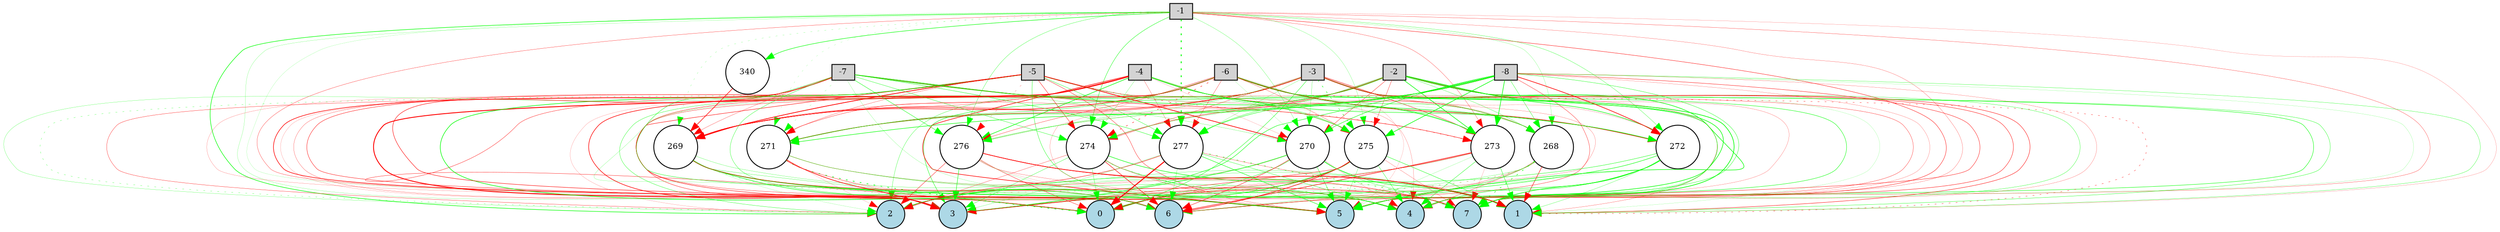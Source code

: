 digraph {
	node [fontsize=9 height=0.2 shape=circle width=0.2]
	-1 [fillcolor=lightgray shape=box style=filled]
	-2 [fillcolor=lightgray shape=box style=filled]
	-3 [fillcolor=lightgray shape=box style=filled]
	-4 [fillcolor=lightgray shape=box style=filled]
	-5 [fillcolor=lightgray shape=box style=filled]
	-6 [fillcolor=lightgray shape=box style=filled]
	-7 [fillcolor=lightgray shape=box style=filled]
	-8 [fillcolor=lightgray shape=box style=filled]
	0 [fillcolor=lightblue style=filled]
	1 [fillcolor=lightblue style=filled]
	2 [fillcolor=lightblue style=filled]
	3 [fillcolor=lightblue style=filled]
	4 [fillcolor=lightblue style=filled]
	5 [fillcolor=lightblue style=filled]
	6 [fillcolor=lightblue style=filled]
	7 [fillcolor=lightblue style=filled]
	268 [fillcolor=white style=filled]
	269 [fillcolor=white style=filled]
	270 [fillcolor=white style=filled]
	271 [fillcolor=white style=filled]
	272 [fillcolor=white style=filled]
	273 [fillcolor=white style=filled]
	274 [fillcolor=white style=filled]
	275 [fillcolor=white style=filled]
	276 [fillcolor=white style=filled]
	277 [fillcolor=white style=filled]
	340 [fillcolor=white style=filled]
	-1 -> 268 [color=green penwidth=0.15723934727257938 style=solid]
	-1 -> 269 [color=green penwidth=0.1545550558227865 style=dotted]
	-1 -> 270 [color=green penwidth=0.20694435614112217 style=solid]
	-1 -> 271 [color=green penwidth=0.11469453893593048 style=dotted]
	-1 -> 272 [color=green penwidth=0.2588810645124991 style=solid]
	-1 -> 273 [color=red penwidth=0.24035169197595607 style=solid]
	-1 -> 274 [color=green penwidth=0.38931163431881033 style=solid]
	-1 -> 275 [color=green penwidth=0.17537104975446244 style=solid]
	-1 -> 276 [color=green penwidth=0.2653859376504829 style=solid]
	-1 -> 277 [color=green penwidth=1.0759031908584098 style=dotted]
	-2 -> 268 [color=green penwidth=0.2449432948007005 style=solid]
	-2 -> 269 [color=red penwidth=0.2401114272731982 style=solid]
	-2 -> 270 [color=red penwidth=0.33294039995922486 style=solid]
	-2 -> 271 [color=green penwidth=0.5331932806651469 style=solid]
	-2 -> 272 [color=green penwidth=0.552156722545609 style=solid]
	-2 -> 273 [color=green penwidth=0.613559258676247 style=solid]
	-2 -> 274 [color=red penwidth=0.41968147715294224 style=solid]
	-2 -> 275 [color=red penwidth=0.30285673498473964 style=solid]
	-2 -> 276 [color=red penwidth=0.10062127441009439 style=solid]
	-2 -> 277 [color=green penwidth=0.340374428521586 style=solid]
	-3 -> 268 [color=red penwidth=0.13855165680190085 style=solid]
	-3 -> 269 [color=red penwidth=0.512191185126496 style=solid]
	-3 -> 270 [color=green penwidth=0.20979605646019184 style=solid]
	-3 -> 271 [color=red penwidth=0.4520011634685759 style=solid]
	-3 -> 272 [color=red penwidth=0.14806511862144525 style=solid]
	-3 -> 273 [color=red penwidth=0.3785956736638738 style=solid]
	-3 -> 274 [color=red penwidth=0.2643296383926391 style=solid]
	-3 -> 275 [color=green penwidth=0.49909972411825476 style=dotted]
	-3 -> 276 [color=green penwidth=0.2385714266558465 style=solid]
	-3 -> 277 [color=green penwidth=0.17626582519460243 style=solid]
	-4 -> 268 [color=red penwidth=0.41376200296243215 style=solid]
	-4 -> 269 [color=red penwidth=0.2613773149875293 style=solid]
	-4 -> 270 [color=red penwidth=0.11571655005459451 style=solid]
	-4 -> 271 [color=red penwidth=0.31389534137850733 style=solid]
	-4 -> 272 [color=green penwidth=0.47887238631572815 style=solid]
	-4 -> 273 [color=green penwidth=0.4564430935427928 style=solid]
	-4 -> 274 [color=green penwidth=0.1892180592907997 style=solid]
	-4 -> 275 [color=green penwidth=0.30012286418816286 style=solid]
	-4 -> 276 [color=green penwidth=0.5958304612304577 style=solid]
	-4 -> 277 [color=red penwidth=0.21892413450473602 style=solid]
	-5 -> 268 [color=green penwidth=0.1512430374413622 style=solid]
	-5 -> 269 [color=red penwidth=0.8113801933470134 style=solid]
	-5 -> 270 [color=red penwidth=0.7615170123575704 style=solid]
	-5 -> 271 [color=red penwidth=0.24021410952709474 style=solid]
	-5 -> 272 [color=green penwidth=0.11055612830319524 style=solid]
	-5 -> 273 [color=red penwidth=0.2747074259197374 style=dotted]
	-5 -> 274 [color=red penwidth=0.39055896724811934 style=solid]
	-5 -> 275 [color=red penwidth=0.17599184663923478 style=solid]
	-5 -> 276 [color=red penwidth=0.19513554955788204 style=dotted]
	-5 -> 277 [color=green penwidth=0.3149088106206982 style=solid]
	-6 -> 268 [color=green penwidth=0.3632784660758228 style=solid]
	-6 -> 269 [color=red penwidth=0.5958289826476347 style=solid]
	-6 -> 270 [color=green penwidth=0.10833646424377792 style=solid]
	-6 -> 271 [color=green penwidth=0.351910571922317 style=solid]
	-6 -> 272 [color=red penwidth=0.6008944704222404 style=solid]
	-6 -> 273 [color=green penwidth=0.3900515457616739 style=solid]
	-6 -> 274 [color=red penwidth=0.4654797100040067 style=dotted]
	-6 -> 275 [color=red penwidth=0.23247639002458836 style=solid]
	-6 -> 276 [color=red penwidth=0.2866525693283984 style=solid]
	-6 -> 277 [color=red penwidth=0.26203454536439624 style=solid]
	-7 -> 268 [color=green penwidth=0.11824722788748228 style=solid]
	-7 -> 269 [color=red penwidth=0.22510617302258404 style=solid]
	-7 -> 270 [color=green penwidth=0.1978424816236744 style=solid]
	-7 -> 271 [color=green penwidth=0.15772678130954215 style=dotted]
	-7 -> 272 [color=green penwidth=0.557334043699873 style=solid]
	-7 -> 273 [color=red penwidth=0.455775929243578 style=solid]
	-7 -> 274 [color=green penwidth=0.3217938139639178 style=solid]
	-7 -> 275 [color=green penwidth=0.42707244497139096 style=solid]
	-7 -> 276 [color=green penwidth=0.4011828229771357 style=solid]
	-7 -> 277 [color=green penwidth=0.36846039875610037 style=solid]
	-8 -> 268 [color=green penwidth=0.31592866928325836 style=solid]
	-8 -> 269 [color=red penwidth=0.24800352248358876 style=solid]
	-8 -> 270 [color=green penwidth=0.4615539997574085 style=solid]
	-8 -> 271 [color=green penwidth=0.5491045639927863 style=solid]
	-8 -> 272 [color=red penwidth=0.6797146755792466 style=solid]
	-8 -> 273 [color=green penwidth=0.634053857505453 style=solid]
	-8 -> 274 [color=green penwidth=0.24313722450188446 style=solid]
	-8 -> 275 [color=green penwidth=0.62712365993245 style=solid]
	-8 -> 276 [color=green penwidth=0.3084592135295386 style=solid]
	-8 -> 277 [color=green penwidth=0.4338486709734879 style=solid]
	268 -> 0 [color=red penwidth=0.2357244165096832 style=solid]
	268 -> 1 [color=red penwidth=0.4908447577453372 style=solid]
	268 -> 2 [color=red penwidth=0.17713153314681235 style=dotted]
	268 -> 3 [color=green penwidth=0.16771712116783122 style=dotted]
	268 -> 4 [color=red penwidth=0.281950689618522 style=solid]
	268 -> 5 [color=green penwidth=0.32397349819835697 style=solid]
	268 -> 6 [color=green penwidth=0.20197963982468176 style=solid]
	268 -> 7 [color=green penwidth=0.5593379361864169 style=dotted]
	269 -> 0 [color=green penwidth=0.24462307780894507 style=solid]
	269 -> 1 [color=green penwidth=0.21331787541818162 style=solid]
	269 -> 2 [color=green penwidth=0.12409291136747395 style=solid]
	269 -> 3 [color=green penwidth=0.19630590710397672 style=dotted]
	269 -> 4 [color=green penwidth=0.15493995477186778 style=solid]
	269 -> 5 [color=green penwidth=0.9094539112696152 style=solid]
	269 -> 6 [color=green penwidth=0.5334388512028612 style=solid]
	269 -> 7 [color=red penwidth=0.4747184987856795 style=solid]
	270 -> 0 [color=green penwidth=0.3531382129393421 style=solid]
	270 -> 1 [color=green penwidth=0.5211131358485551 style=solid]
	270 -> 2 [color=red penwidth=0.13145023511483994 style=solid]
	270 -> 3 [color=green penwidth=0.6199407482593842 style=solid]
	270 -> 4 [color=red penwidth=0.14126952490532196 style=solid]
	270 -> 5 [color=green penwidth=0.3547359368169034 style=solid]
	270 -> 6 [color=red penwidth=0.41658750630584973 style=solid]
	270 -> 7 [color=green penwidth=0.26879656630596516 style=solid]
	271 -> 0 [color=green penwidth=0.6680168399157168 style=dotted]
	271 -> 1 [color=green penwidth=0.22497036622211775 style=solid]
	271 -> 2 [color=red penwidth=0.1088687953416913 style=solid]
	271 -> 3 [color=red penwidth=0.6871165614071546 style=solid]
	271 -> 4 [color=green penwidth=0.28390831445557996 style=solid]
	271 -> 5 [color=red penwidth=0.19168795588059134 style=solid]
	271 -> 6 [color=red penwidth=0.17356014929452673 style=solid]
	271 -> 7 [color=red penwidth=0.1476489129511361 style=solid]
	272 -> 0 [color=green penwidth=0.13132005387650394 style=solid]
	272 -> 1 [color=green penwidth=0.23079959524610497 style=solid]
	272 -> 2 [color=green penwidth=0.3878899936784199 style=solid]
	272 -> 3 [color=green penwidth=0.46001980549582944 style=solid]
	272 -> 4 [color=green penwidth=0.4331703417196868 style=solid]
	272 -> 5 [color=green penwidth=0.3962961890420542 style=solid]
	272 -> 6 [color=green penwidth=0.10147764539265271 style=solid]
	272 -> 7 [color=green penwidth=0.618451302903173 style=solid]
	273 -> 0 [color=red penwidth=0.19398128340675608 style=solid]
	273 -> 1 [color=green penwidth=0.3645599050579078 style=solid]
	273 -> 2 [color=green penwidth=0.12435067104386849 style=solid]
	273 -> 3 [color=red penwidth=0.37368768701823296 style=solid]
	273 -> 4 [color=green penwidth=0.3566022183197336 style=solid]
	273 -> 5 [color=green penwidth=0.14061842263640512 style=solid]
	273 -> 6 [color=red penwidth=0.5770547536791769 style=solid]
	273 -> 7 [color=red penwidth=0.13103525589547974 style=solid]
	274 -> 0 [color=green penwidth=0.2631700376200804 style=solid]
	274 -> 1 [color=green penwidth=0.5465572931522162 style=solid]
	274 -> 2 [color=red penwidth=0.235568975989024 style=solid]
	274 -> 3 [color=green penwidth=0.27941707414516354 style=solid]
	274 -> 4 [color=green penwidth=0.37342028550081485 style=solid]
	274 -> 5 [color=red penwidth=0.22661179047962987 style=solid]
	274 -> 6 [color=red penwidth=0.525558145479817 style=solid]
	274 -> 7 [color=green penwidth=0.3256967056164821 style=dotted]
	275 -> 0 [color=red penwidth=0.4440828945845088 style=solid]
	275 -> 1 [color=green penwidth=0.39297261937056094 style=solid]
	275 -> 2 [color=green penwidth=0.6042399227957881 style=solid]
	275 -> 3 [color=red penwidth=0.38746130748651764 style=solid]
	275 -> 4 [color=green penwidth=0.32610402766539526 style=solid]
	275 -> 5 [color=green penwidth=0.21663317234677076 style=solid]
	275 -> 6 [color=red penwidth=0.6181955352646927 style=solid]
	275 -> 7 [color=red penwidth=0.1839741596405146 style=solid]
	276 -> 0 [color=red penwidth=0.34121392588775035 style=solid]
	276 -> 1 [color=red penwidth=0.7442576188760384 style=solid]
	276 -> 2 [color=red penwidth=0.3662443832038689 style=solid]
	276 -> 3 [color=green penwidth=0.4755541099535846 style=solid]
	276 -> 4 [color=red penwidth=0.10167897691472969 style=solid]
	276 -> 5 [color=red penwidth=0.20373538949360817 style=solid]
	276 -> 6 [color=green penwidth=0.12303402892970494 style=solid]
	276 -> 7 [color=red penwidth=0.3588603650891019 style=solid]
	277 -> 0 [color=red penwidth=1.0977651571298856 style=solid]
	277 -> 1 [color=red penwidth=0.24249066543168854 style=solid]
	277 -> 2 [color=red penwidth=0.4423252027542368 style=solid]
	277 -> 3 [color=green penwidth=0.18463202424014946 style=solid]
	277 -> 4 [color=green penwidth=0.3106568906303504 style=solid]
	277 -> 5 [color=green penwidth=0.45872254702310555 style=solid]
	277 -> 6 [color=green penwidth=0.23535723704452893 style=solid]
	277 -> 7 [color=green penwidth=0.45858097168100764 style=dotted]
	-1 -> 0 [color=green penwidth=0.10530642605942098 style=solid]
	-1 -> 1 [color=red penwidth=0.145667253654081 style=solid]
	-1 -> 2 [color=green penwidth=0.5905700691506729 style=solid]
	-1 -> 3 [color=green penwidth=0.15525727647696755 style=solid]
	-1 -> 4 [color=red penwidth=0.200490685087535 style=solid]
	-1 -> 5 [color=red penwidth=0.39858022146360483 style=solid]
	-1 -> 6 [color=red penwidth=0.26443286483560435 style=solid]
	-1 -> 7 [color=red penwidth=0.24635814690413838 style=solid]
	-2 -> 0 [color=green penwidth=0.6271205543417343 style=solid]
	-2 -> 1 [color=green penwidth=0.3232539165466978 style=solid]
	-2 -> 2 [color=green penwidth=0.2708301856055675 style=solid]
	-2 -> 3 [color=green penwidth=0.4163096481808043 style=solid]
	-2 -> 4 [color=green penwidth=0.2857050638589843 style=solid]
	-2 -> 5 [color=red penwidth=0.28780118304696234 style=solid]
	-2 -> 6 [color=red penwidth=0.17889043967920373 style=solid]
	-2 -> 7 [color=green penwidth=0.4500374738447044 style=solid]
	-3 -> 0 [color=green penwidth=0.38516006278727 style=solid]
	-3 -> 1 [color=red penwidth=0.42561193410917897 style=solid]
	-3 -> 2 [color=green penwidth=0.314109514520839 style=solid]
	-3 -> 3 [color=red penwidth=0.37305569740011646 style=solid]
	-3 -> 4 [color=green penwidth=0.42734106441061326 style=solid]
	-3 -> 5 [color=green penwidth=0.6141981636713895 style=solid]
	-3 -> 6 [color=red penwidth=0.17678915143459173 style=solid]
	-3 -> 7 [color=red penwidth=0.4060222107013981 style=solid]
	-4 -> 0 [color=red penwidth=0.3363112994891833 style=solid]
	-4 -> 1 [color=green penwidth=0.11272660247840399 style=solid]
	-4 -> 2 [color=red penwidth=0.2928615163103635 style=solid]
	-4 -> 3 [color=red penwidth=0.9685341293957977 style=solid]
	-4 -> 4 [color=red penwidth=0.16827805028127513 style=solid]
	-4 -> 5 [color=red penwidth=0.6353050889905033 style=solid]
	-4 -> 6 [color=red penwidth=0.30673359286748947 style=solid]
	-4 -> 7 [color=green penwidth=0.17320399010084533 style=solid]
	-5 -> 0 [color=red penwidth=0.39608890196072977 style=solid]
	-5 -> 1 [color=red penwidth=0.20892671346959138 style=solid]
	-5 -> 2 [color=green penwidth=0.2316106149931989 style=dotted]
	-5 -> 3 [color=red penwidth=0.21937661984054208 style=solid]
	-5 -> 4 [color=green penwidth=0.35340027736412116 style=solid]
	-5 -> 5 [color=red penwidth=0.4606968514119665 style=solid]
	-5 -> 6 [color=green penwidth=0.6221146540723953 style=solid]
	-5 -> 7 [color=red penwidth=0.34296665684396027 style=solid]
	-6 -> 0 [color=green penwidth=0.1553100911206935 style=solid]
	-6 -> 1 [color=red penwidth=0.3247739317832782 style=dotted]
	-6 -> 2 [color=red penwidth=0.12805840739031638 style=solid]
	-6 -> 3 [color=red penwidth=0.6263548782394909 style=solid]
	-6 -> 4 [color=green penwidth=0.4035756587515771 style=solid]
	-6 -> 5 [color=red penwidth=0.10949176424626589 style=solid]
	-6 -> 6 [color=red penwidth=0.15922616455446661 style=solid]
	-6 -> 7 [color=green penwidth=0.7079959819024025 style=solid]
	-7 -> 0 [color=red penwidth=0.15486686020063145 style=solid]
	-7 -> 1 [color=green penwidth=0.1438564664512312 style=solid]
	-7 -> 2 [color=green penwidth=0.19316139186921757 style=solid]
	-7 -> 3 [color=red penwidth=0.13041567365167495 style=solid]
	-7 -> 4 [color=green penwidth=0.3603267797849171 style=solid]
	-7 -> 5 [color=red penwidth=0.47718885884372786 style=solid]
	-7 -> 6 [color=red penwidth=0.6402003991529664 style=solid]
	-7 -> 7 [color=green penwidth=0.30834600138201723 style=solid]
	-8 -> 0 [color=green penwidth=0.33922979748693827 style=solid]
	-8 -> 1 [color=green penwidth=0.27240958006342064 style=solid]
	-8 -> 2 [color=green penwidth=0.4600392966995289 style=solid]
	-8 -> 3 [color=red penwidth=0.3195509878332897 style=solid]
	-8 -> 4 [color=red penwidth=0.17686291755917594 style=solid]
	-8 -> 5 [color=red penwidth=0.17111021779550212 style=solid]
	-8 -> 6 [color=red penwidth=0.38406137718643163 style=solid]
	-8 -> 7 [color=green penwidth=0.12596058783079478 style=solid]
	-1 -> 340 [color=green penwidth=0.5200817306970098 style=solid]
	340 -> 269 [color=red penwidth=0.6176215498016085 style=solid]
}
